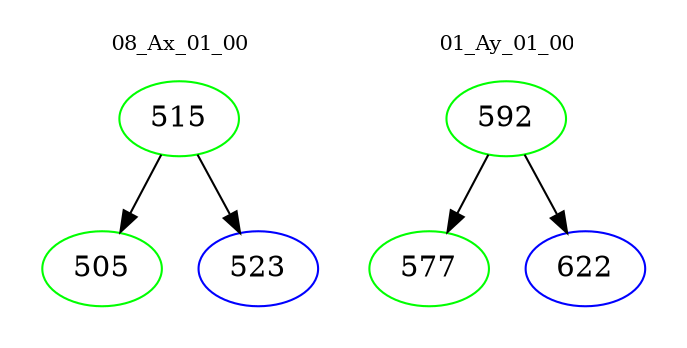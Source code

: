 digraph{
subgraph cluster_0 {
color = white
label = "08_Ax_01_00";
fontsize=10;
T0_515 [label="515", color="green"]
T0_515 -> T0_505 [color="black"]
T0_505 [label="505", color="green"]
T0_515 -> T0_523 [color="black"]
T0_523 [label="523", color="blue"]
}
subgraph cluster_1 {
color = white
label = "01_Ay_01_00";
fontsize=10;
T1_592 [label="592", color="green"]
T1_592 -> T1_577 [color="black"]
T1_577 [label="577", color="green"]
T1_592 -> T1_622 [color="black"]
T1_622 [label="622", color="blue"]
}
}
